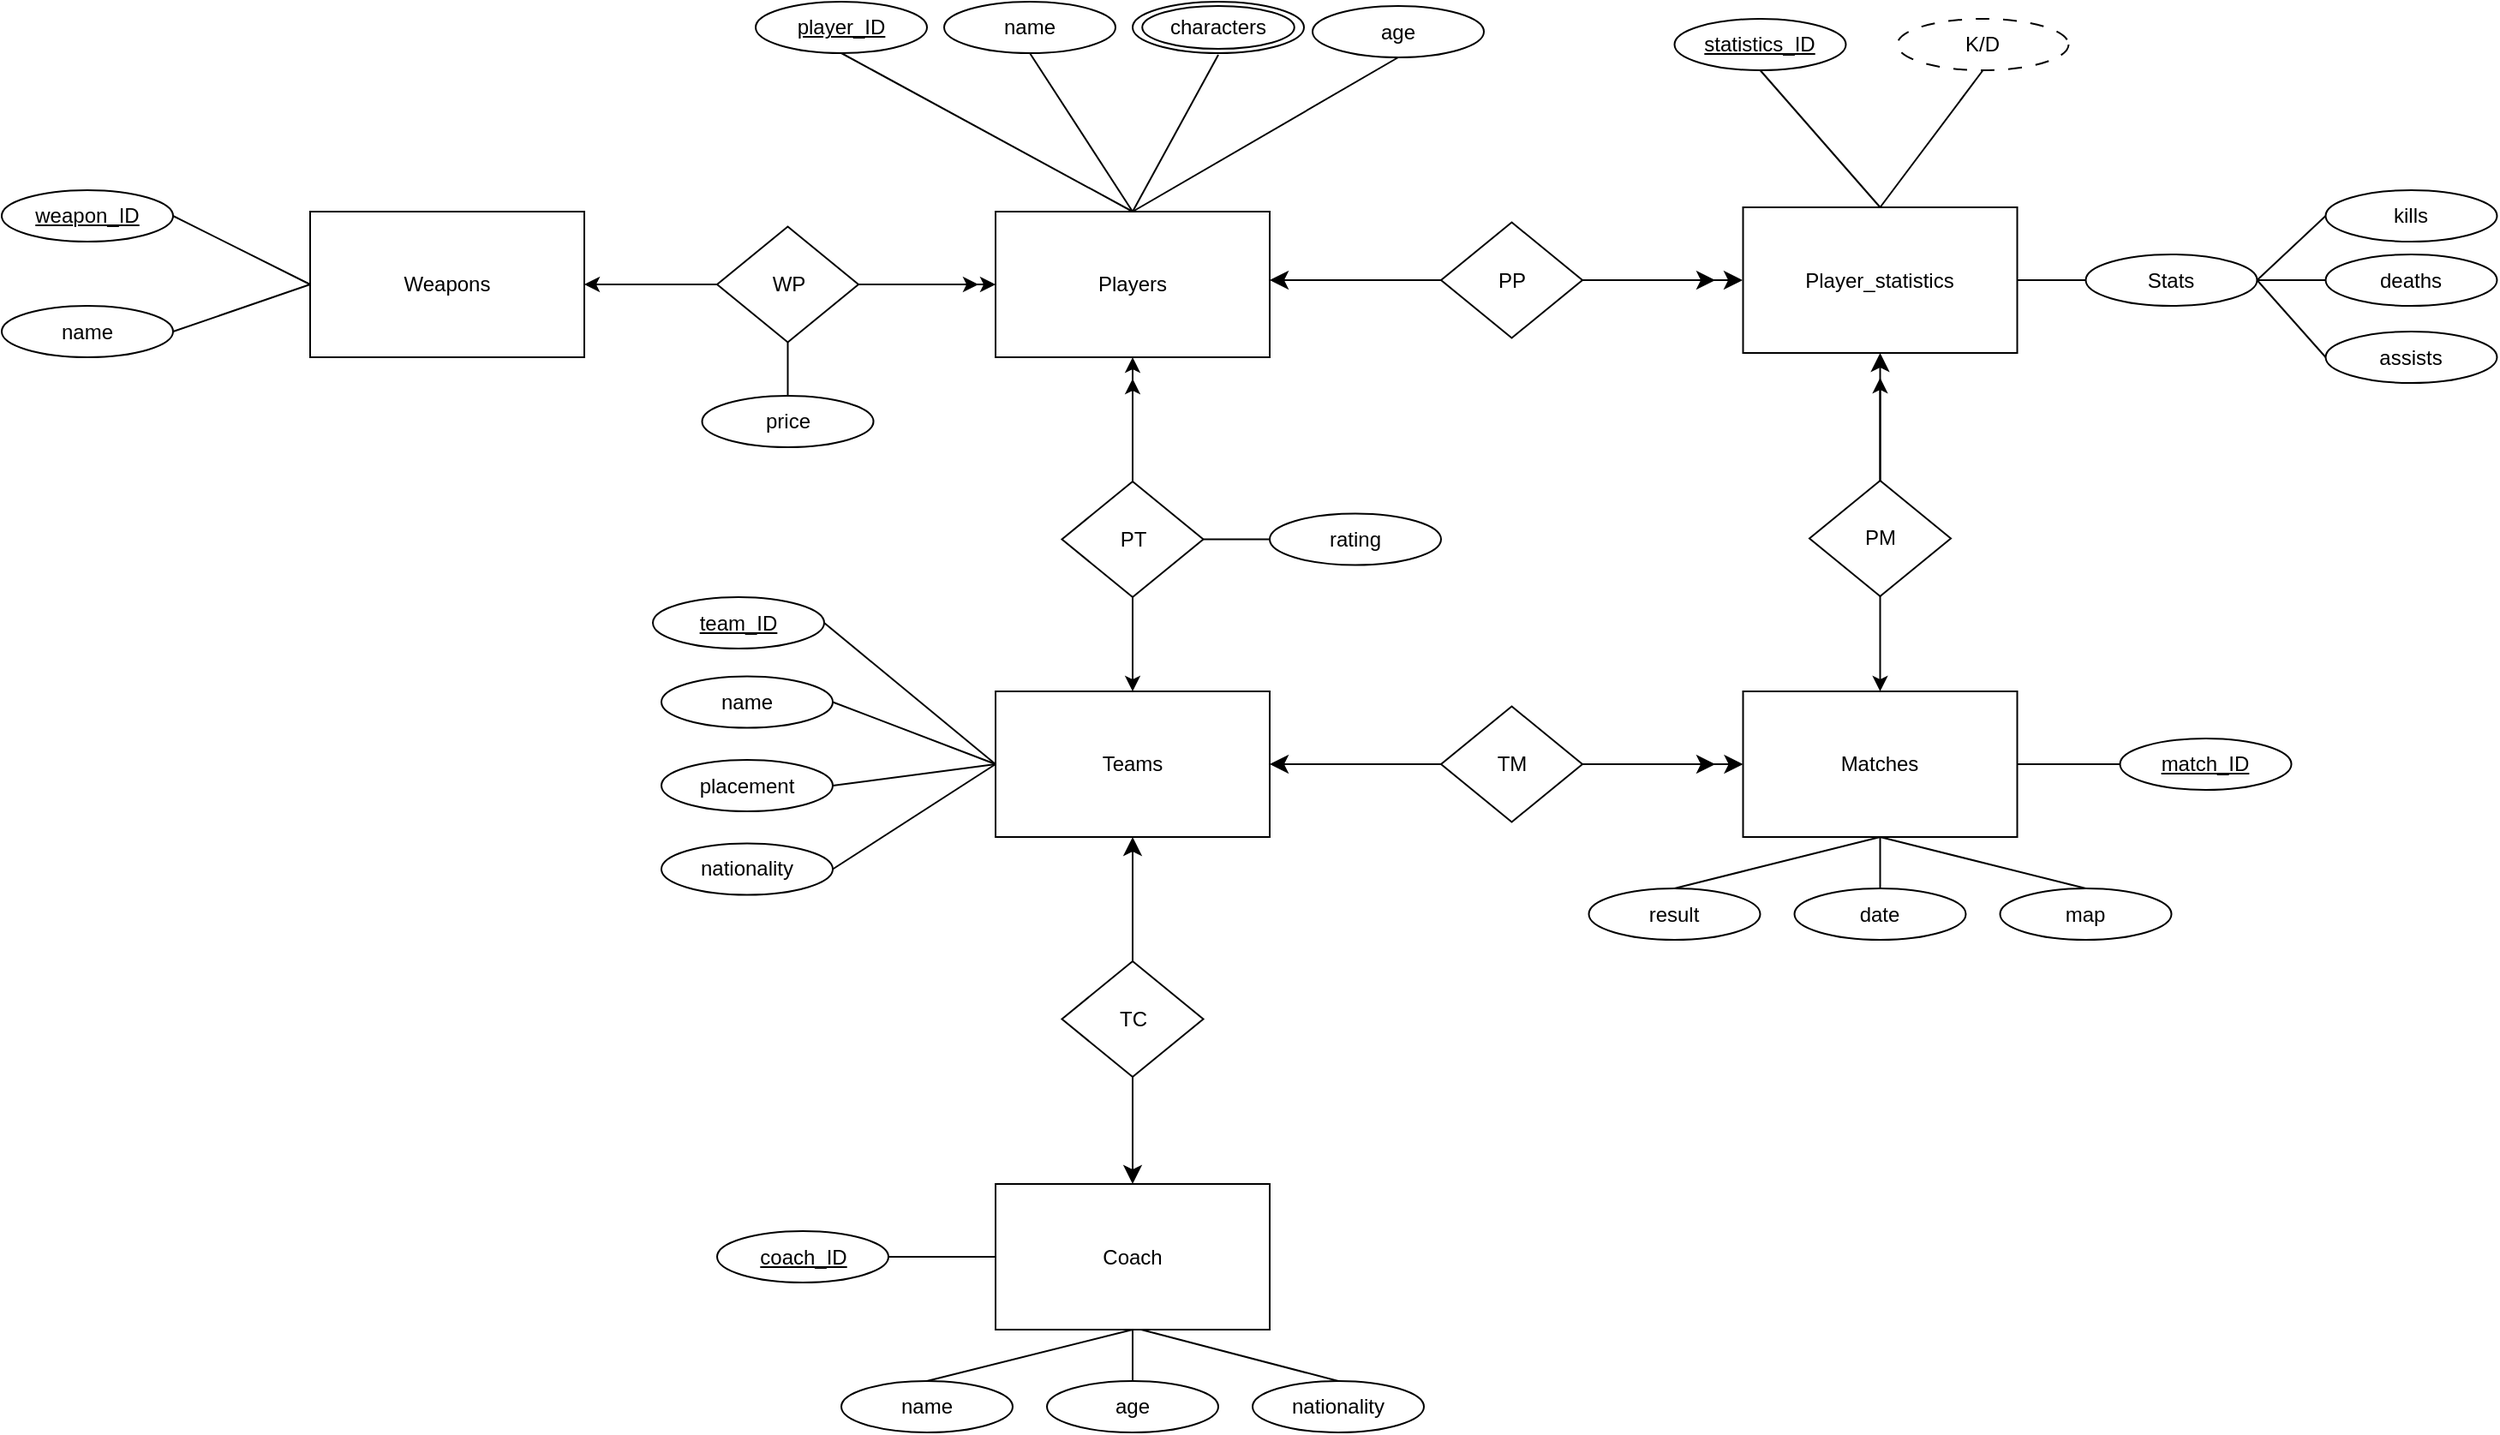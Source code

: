 <mxfile version="24.8.4">
  <diagram name="Page-1" id="-ifaSwOT0jKAbxzOrH5F">
    <mxGraphModel dx="3268" dy="1976" grid="0" gridSize="10" guides="1" tooltips="1" connect="1" arrows="1" fold="1" page="0" pageScale="1" pageWidth="850" pageHeight="1100" math="0" shadow="0">
      <root>
        <mxCell id="0" />
        <mxCell id="1" parent="0" />
        <mxCell id="RIuDTYRbyBlZJYrUjw_T-1" value="Matches" style="rounded=0;whiteSpace=wrap;html=1;" vertex="1" parent="1">
          <mxGeometry x="676.25" y="122.5" width="160" height="85" as="geometry" />
        </mxCell>
        <mxCell id="RIuDTYRbyBlZJYrUjw_T-2" value="TM" style="rhombus;whiteSpace=wrap;html=1;" vertex="1" parent="1">
          <mxGeometry x="500" y="131.25" width="82.5" height="67.5" as="geometry" />
        </mxCell>
        <mxCell id="RIuDTYRbyBlZJYrUjw_T-3" value="kills" style="ellipse;whiteSpace=wrap;html=1;" vertex="1" parent="1">
          <mxGeometry x="1016.25" y="-170" width="100" height="30" as="geometry" />
        </mxCell>
        <mxCell id="RIuDTYRbyBlZJYrUjw_T-4" value="&lt;u&gt;statistics_ID&lt;/u&gt;" style="ellipse;whiteSpace=wrap;html=1;" vertex="1" parent="1">
          <mxGeometry x="636.25" y="-270" width="100" height="30" as="geometry" />
        </mxCell>
        <mxCell id="RIuDTYRbyBlZJYrUjw_T-5" value="deaths" style="ellipse;whiteSpace=wrap;html=1;" vertex="1" parent="1">
          <mxGeometry x="1016.25" y="-132.5" width="100" height="30" as="geometry" />
        </mxCell>
        <mxCell id="RIuDTYRbyBlZJYrUjw_T-6" value="K/D" style="ellipse;whiteSpace=wrap;html=1;dashed=1;dashPattern=8 8;" vertex="1" parent="1">
          <mxGeometry x="766.25" y="-270" width="100" height="30" as="geometry" />
        </mxCell>
        <mxCell id="RIuDTYRbyBlZJYrUjw_T-7" value="assists" style="ellipse;whiteSpace=wrap;html=1;" vertex="1" parent="1">
          <mxGeometry x="1016.25" y="-87.5" width="100" height="30" as="geometry" />
        </mxCell>
        <mxCell id="RIuDTYRbyBlZJYrUjw_T-8" value="Player_statistics" style="rounded=0;whiteSpace=wrap;html=1;" vertex="1" parent="1">
          <mxGeometry x="676.25" y="-160" width="160" height="85" as="geometry" />
        </mxCell>
        <mxCell id="RIuDTYRbyBlZJYrUjw_T-9" value="result" style="ellipse;whiteSpace=wrap;html=1;" vertex="1" parent="1">
          <mxGeometry x="586.25" y="237.5" width="100" height="30" as="geometry" />
        </mxCell>
        <mxCell id="RIuDTYRbyBlZJYrUjw_T-10" value="date" style="ellipse;whiteSpace=wrap;html=1;" vertex="1" parent="1">
          <mxGeometry x="706.25" y="237.5" width="100" height="30" as="geometry" />
        </mxCell>
        <mxCell id="RIuDTYRbyBlZJYrUjw_T-11" value="map" style="ellipse;whiteSpace=wrap;html=1;" vertex="1" parent="1">
          <mxGeometry x="826.25" y="237.5" width="100" height="30" as="geometry" />
        </mxCell>
        <mxCell id="RIuDTYRbyBlZJYrUjw_T-12" value="Stats" style="ellipse;whiteSpace=wrap;html=1;" vertex="1" parent="1">
          <mxGeometry x="876.25" y="-132.5" width="100" height="30" as="geometry" />
        </mxCell>
        <mxCell id="RIuDTYRbyBlZJYrUjw_T-13" value="Players" style="rounded=0;whiteSpace=wrap;html=1;" vertex="1" parent="1">
          <mxGeometry x="240" y="-157.5" width="160" height="85" as="geometry" />
        </mxCell>
        <mxCell id="RIuDTYRbyBlZJYrUjw_T-14" value="PT" style="rhombus;whiteSpace=wrap;html=1;" vertex="1" parent="1">
          <mxGeometry x="278.75" width="82.5" height="67.5" as="geometry" />
        </mxCell>
        <mxCell id="RIuDTYRbyBlZJYrUjw_T-15" value="Weapons" style="rounded=0;whiteSpace=wrap;html=1;" vertex="1" parent="1">
          <mxGeometry x="-160" y="-157.5" width="160" height="85" as="geometry" />
        </mxCell>
        <mxCell id="RIuDTYRbyBlZJYrUjw_T-16" value="name" style="ellipse;whiteSpace=wrap;html=1;" vertex="1" parent="1">
          <mxGeometry x="-340" y="-102.5" width="100" height="30" as="geometry" />
        </mxCell>
        <mxCell id="RIuDTYRbyBlZJYrUjw_T-17" value="&lt;u&gt;weapon_ID&lt;/u&gt;" style="ellipse;whiteSpace=wrap;html=1;" vertex="1" parent="1">
          <mxGeometry x="-340" y="-170" width="100" height="30" as="geometry" />
        </mxCell>
        <mxCell id="RIuDTYRbyBlZJYrUjw_T-18" value="name" style="ellipse;whiteSpace=wrap;html=1;" vertex="1" parent="1">
          <mxGeometry x="210" y="-280" width="100" height="30" as="geometry" />
        </mxCell>
        <mxCell id="RIuDTYRbyBlZJYrUjw_T-19" value="&lt;u&gt;player_ID&lt;/u&gt;" style="ellipse;whiteSpace=wrap;html=1;" vertex="1" parent="1">
          <mxGeometry x="100" y="-280" width="100" height="30" as="geometry" />
        </mxCell>
        <mxCell id="RIuDTYRbyBlZJYrUjw_T-20" value="rating" style="ellipse;whiteSpace=wrap;html=1;" vertex="1" parent="1">
          <mxGeometry x="400" y="18.75" width="100" height="30" as="geometry" />
        </mxCell>
        <mxCell id="RIuDTYRbyBlZJYrUjw_T-21" value="" style="endArrow=classic;html=1;rounded=0;entryX=0.5;entryY=0;entryDx=0;entryDy=0;" edge="1" parent="1" target="RIuDTYRbyBlZJYrUjw_T-51">
          <mxGeometry width="50" height="50" relative="1" as="geometry">
            <mxPoint x="320" y="67.5" as="sourcePoint" />
            <mxPoint x="320" y="120" as="targetPoint" />
          </mxGeometry>
        </mxCell>
        <mxCell id="RIuDTYRbyBlZJYrUjw_T-22" value="" style="endArrow=classic;html=1;rounded=0;entryX=0.5;entryY=1;entryDx=0;entryDy=0;" edge="1" parent="1" target="RIuDTYRbyBlZJYrUjw_T-13">
          <mxGeometry width="50" height="50" relative="1" as="geometry">
            <mxPoint x="320" as="sourcePoint" />
            <mxPoint x="370" y="-50" as="targetPoint" />
          </mxGeometry>
        </mxCell>
        <mxCell id="RIuDTYRbyBlZJYrUjw_T-23" value="" style="endArrow=classic;html=1;rounded=0;" edge="1" parent="1">
          <mxGeometry width="50" height="50" relative="1" as="geometry">
            <mxPoint x="320" as="sourcePoint" />
            <mxPoint x="320" y="-60" as="targetPoint" />
          </mxGeometry>
        </mxCell>
        <mxCell id="RIuDTYRbyBlZJYrUjw_T-24" value="WP" style="rhombus;whiteSpace=wrap;html=1;" vertex="1" parent="1">
          <mxGeometry x="77.5" y="-148.75" width="82.5" height="67.5" as="geometry" />
        </mxCell>
        <mxCell id="RIuDTYRbyBlZJYrUjw_T-25" value="" style="endArrow=classic;html=1;rounded=0;exitX=0;exitY=0.5;exitDx=0;exitDy=0;entryX=1;entryY=0.5;entryDx=0;entryDy=0;" edge="1" parent="1" source="RIuDTYRbyBlZJYrUjw_T-24" target="RIuDTYRbyBlZJYrUjw_T-15">
          <mxGeometry width="50" height="50" relative="1" as="geometry">
            <mxPoint x="77.5" y="-120" as="sourcePoint" />
            <mxPoint x="127.5" y="-170" as="targetPoint" />
          </mxGeometry>
        </mxCell>
        <mxCell id="RIuDTYRbyBlZJYrUjw_T-26" value="" style="endArrow=classic;html=1;rounded=0;exitX=1;exitY=0.5;exitDx=0;exitDy=0;entryX=0;entryY=0.5;entryDx=0;entryDy=0;" edge="1" parent="1" source="RIuDTYRbyBlZJYrUjw_T-24" target="RIuDTYRbyBlZJYrUjw_T-13">
          <mxGeometry width="50" height="50" relative="1" as="geometry">
            <mxPoint x="160" y="-110" as="sourcePoint" />
            <mxPoint x="210" y="-160" as="targetPoint" />
          </mxGeometry>
        </mxCell>
        <mxCell id="RIuDTYRbyBlZJYrUjw_T-27" value="" style="endArrow=classic;html=1;rounded=0;exitX=1;exitY=0.5;exitDx=0;exitDy=0;" edge="1" parent="1" source="RIuDTYRbyBlZJYrUjw_T-24">
          <mxGeometry width="50" height="50" relative="1" as="geometry">
            <mxPoint x="160" y="-120" as="sourcePoint" />
            <mxPoint x="230" y="-115" as="targetPoint" />
          </mxGeometry>
        </mxCell>
        <mxCell id="RIuDTYRbyBlZJYrUjw_T-28" value="age" style="ellipse;whiteSpace=wrap;html=1;" vertex="1" parent="1">
          <mxGeometry x="425" y="-277.5" width="100" height="30" as="geometry" />
        </mxCell>
        <mxCell id="RIuDTYRbyBlZJYrUjw_T-29" value="&lt;font style=&quot;font-size: 12px;&quot;&gt;characters&lt;/font&gt;" style="ellipse;whiteSpace=wrap;html=1;fillStyle=auto;perimeterSpacing=1;strokeWidth=1;shadow=0;backgroundOutline=0;" vertex="1" parent="1">
          <mxGeometry x="320" y="-280" width="100" height="30" as="geometry" />
        </mxCell>
        <mxCell id="RIuDTYRbyBlZJYrUjw_T-30" value="" style="ellipse;whiteSpace=wrap;html=1;fillColor=none;" vertex="1" parent="1">
          <mxGeometry x="325.63" y="-277.5" width="88.75" height="25" as="geometry" />
        </mxCell>
        <mxCell id="RIuDTYRbyBlZJYrUjw_T-31" value="" style="endArrow=none;html=1;rounded=0;entryX=0;entryY=0.5;entryDx=0;entryDy=0;exitX=1;exitY=0.5;exitDx=0;exitDy=0;" edge="1" parent="1" source="RIuDTYRbyBlZJYrUjw_T-16" target="RIuDTYRbyBlZJYrUjw_T-15">
          <mxGeometry width="50" height="50" relative="1" as="geometry">
            <mxPoint x="-200" y="-30" as="sourcePoint" />
            <mxPoint x="-150" y="-80" as="targetPoint" />
          </mxGeometry>
        </mxCell>
        <mxCell id="RIuDTYRbyBlZJYrUjw_T-32" value="" style="endArrow=none;html=1;rounded=0;exitX=1;exitY=0.5;exitDx=0;exitDy=0;entryX=0;entryY=0.5;entryDx=0;entryDy=0;" edge="1" parent="1" source="RIuDTYRbyBlZJYrUjw_T-17" target="RIuDTYRbyBlZJYrUjw_T-15">
          <mxGeometry width="50" height="50" relative="1" as="geometry">
            <mxPoint x="-210" y="-70" as="sourcePoint" />
            <mxPoint x="-160" y="-120" as="targetPoint" />
          </mxGeometry>
        </mxCell>
        <mxCell id="RIuDTYRbyBlZJYrUjw_T-33" value="" style="endArrow=none;html=1;rounded=0;exitX=0.5;exitY=0;exitDx=0;exitDy=0;entryX=0.5;entryY=1;entryDx=0;entryDy=0;" edge="1" parent="1" source="RIuDTYRbyBlZJYrUjw_T-13" target="RIuDTYRbyBlZJYrUjw_T-19">
          <mxGeometry width="50" height="50" relative="1" as="geometry">
            <mxPoint x="310" y="-160" as="sourcePoint" />
            <mxPoint x="360" y="-210" as="targetPoint" />
          </mxGeometry>
        </mxCell>
        <mxCell id="RIuDTYRbyBlZJYrUjw_T-34" value="" style="endArrow=none;html=1;rounded=0;entryX=0.5;entryY=1;entryDx=0;entryDy=0;exitX=0.5;exitY=0;exitDx=0;exitDy=0;" edge="1" parent="1" source="RIuDTYRbyBlZJYrUjw_T-13" target="RIuDTYRbyBlZJYrUjw_T-18">
          <mxGeometry width="50" height="50" relative="1" as="geometry">
            <mxPoint x="320" y="-160" as="sourcePoint" />
            <mxPoint x="370" y="-210" as="targetPoint" />
          </mxGeometry>
        </mxCell>
        <mxCell id="RIuDTYRbyBlZJYrUjw_T-35" value="" style="endArrow=none;html=1;rounded=0;exitX=0.5;exitY=0;exitDx=0;exitDy=0;entryX=0.5;entryY=1;entryDx=0;entryDy=0;" edge="1" parent="1" source="RIuDTYRbyBlZJYrUjw_T-13" target="RIuDTYRbyBlZJYrUjw_T-28">
          <mxGeometry width="50" height="50" relative="1" as="geometry">
            <mxPoint x="400" y="-110" as="sourcePoint" />
            <mxPoint x="450" y="-160" as="targetPoint" />
          </mxGeometry>
        </mxCell>
        <mxCell id="RIuDTYRbyBlZJYrUjw_T-36" value="" style="endArrow=none;html=1;rounded=0;exitX=0.5;exitY=0;exitDx=0;exitDy=0;entryX=0.5;entryY=1;entryDx=0;entryDy=0;" edge="1" parent="1" source="RIuDTYRbyBlZJYrUjw_T-13" target="RIuDTYRbyBlZJYrUjw_T-29">
          <mxGeometry width="50" height="50" relative="1" as="geometry">
            <mxPoint x="400" y="-120" as="sourcePoint" />
            <mxPoint x="450" y="-170" as="targetPoint" />
          </mxGeometry>
        </mxCell>
        <mxCell id="RIuDTYRbyBlZJYrUjw_T-37" value="" style="endArrow=none;html=1;rounded=0;entryX=0.5;entryY=0;entryDx=0;entryDy=0;exitX=0.5;exitY=1;exitDx=0;exitDy=0;" edge="1" parent="1" source="RIuDTYRbyBlZJYrUjw_T-4" target="RIuDTYRbyBlZJYrUjw_T-8">
          <mxGeometry width="50" height="50" relative="1" as="geometry">
            <mxPoint x="626.25" y="-63.5" as="sourcePoint" />
            <mxPoint x="676.25" y="-116.5" as="targetPoint" />
          </mxGeometry>
        </mxCell>
        <mxCell id="RIuDTYRbyBlZJYrUjw_T-38" value="" style="endArrow=none;html=1;rounded=0;entryX=0.5;entryY=0;entryDx=0;entryDy=0;exitX=0.5;exitY=1;exitDx=0;exitDy=0;" edge="1" parent="1" source="RIuDTYRbyBlZJYrUjw_T-6" target="RIuDTYRbyBlZJYrUjw_T-8">
          <mxGeometry width="50" height="50" relative="1" as="geometry">
            <mxPoint x="626.25" y="-63.5" as="sourcePoint" />
            <mxPoint x="676.25" y="-116.5" as="targetPoint" />
          </mxGeometry>
        </mxCell>
        <mxCell id="RIuDTYRbyBlZJYrUjw_T-39" value="" style="endArrow=none;html=1;rounded=0;exitX=0;exitY=0.5;exitDx=0;exitDy=0;entryX=1;entryY=0.5;entryDx=0;entryDy=0;" edge="1" parent="1" source="RIuDTYRbyBlZJYrUjw_T-12" target="RIuDTYRbyBlZJYrUjw_T-8">
          <mxGeometry width="50" height="50" relative="1" as="geometry">
            <mxPoint x="706.25" y="-25" as="sourcePoint" />
            <mxPoint x="756.25" y="-75" as="targetPoint" />
          </mxGeometry>
        </mxCell>
        <mxCell id="RIuDTYRbyBlZJYrUjw_T-40" value="" style="endArrow=none;html=1;rounded=0;entryX=1;entryY=0.5;entryDx=0;entryDy=0;exitX=0;exitY=0.5;exitDx=0;exitDy=0;" edge="1" parent="1" source="RIuDTYRbyBlZJYrUjw_T-3" target="RIuDTYRbyBlZJYrUjw_T-12">
          <mxGeometry width="50" height="50" relative="1" as="geometry">
            <mxPoint x="1016.25" y="-140" as="sourcePoint" />
            <mxPoint x="686.25" y="-45" as="targetPoint" />
          </mxGeometry>
        </mxCell>
        <mxCell id="RIuDTYRbyBlZJYrUjw_T-41" value="" style="endArrow=none;html=1;rounded=0;exitX=0;exitY=0.5;exitDx=0;exitDy=0;entryX=1;entryY=0.5;entryDx=0;entryDy=0;" edge="1" parent="1" source="RIuDTYRbyBlZJYrUjw_T-5" target="RIuDTYRbyBlZJYrUjw_T-12">
          <mxGeometry width="50" height="50" relative="1" as="geometry">
            <mxPoint x="706.25" y="35" as="sourcePoint" />
            <mxPoint x="756.25" y="-15" as="targetPoint" />
          </mxGeometry>
        </mxCell>
        <mxCell id="RIuDTYRbyBlZJYrUjw_T-42" value="" style="endArrow=none;html=1;rounded=0;exitX=0;exitY=0.5;exitDx=0;exitDy=0;entryX=1;entryY=0.5;entryDx=0;entryDy=0;" edge="1" parent="1" source="RIuDTYRbyBlZJYrUjw_T-7" target="RIuDTYRbyBlZJYrUjw_T-12">
          <mxGeometry width="50" height="50" relative="1" as="geometry">
            <mxPoint x="1016.25" y="-50" as="sourcePoint" />
            <mxPoint x="906.25" y="-70" as="targetPoint" />
          </mxGeometry>
        </mxCell>
        <mxCell id="RIuDTYRbyBlZJYrUjw_T-43" value="" style="endArrow=none;html=1;rounded=0;exitX=0.5;exitY=0;exitDx=0;exitDy=0;" edge="1" parent="1" source="RIuDTYRbyBlZJYrUjw_T-9">
          <mxGeometry width="50" height="50" relative="1" as="geometry">
            <mxPoint x="706.25" y="257.5" as="sourcePoint" />
            <mxPoint x="756.25" y="207.5" as="targetPoint" />
          </mxGeometry>
        </mxCell>
        <mxCell id="RIuDTYRbyBlZJYrUjw_T-44" value="" style="endArrow=none;html=1;rounded=0;exitX=0.5;exitY=0;exitDx=0;exitDy=0;" edge="1" parent="1" source="RIuDTYRbyBlZJYrUjw_T-10">
          <mxGeometry width="50" height="50" relative="1" as="geometry">
            <mxPoint x="706.25" y="257.5" as="sourcePoint" />
            <mxPoint x="756.25" y="207.5" as="targetPoint" />
          </mxGeometry>
        </mxCell>
        <mxCell id="RIuDTYRbyBlZJYrUjw_T-45" value="" style="endArrow=none;html=1;rounded=0;exitX=0.5;exitY=1;exitDx=0;exitDy=0;entryX=0.5;entryY=0;entryDx=0;entryDy=0;" edge="1" parent="1" source="RIuDTYRbyBlZJYrUjw_T-1" target="RIuDTYRbyBlZJYrUjw_T-11">
          <mxGeometry width="50" height="50" relative="1" as="geometry">
            <mxPoint x="836.25" y="242.5" as="sourcePoint" />
            <mxPoint x="886.25" y="192.5" as="targetPoint" />
          </mxGeometry>
        </mxCell>
        <mxCell id="RIuDTYRbyBlZJYrUjw_T-46" value="" style="endArrow=none;html=1;rounded=0;exitX=1;exitY=0.5;exitDx=0;exitDy=0;entryX=0;entryY=0.5;entryDx=0;entryDy=0;" edge="1" parent="1" source="RIuDTYRbyBlZJYrUjw_T-14" target="RIuDTYRbyBlZJYrUjw_T-20">
          <mxGeometry width="50" height="50" relative="1" as="geometry">
            <mxPoint x="361.25" y="40" as="sourcePoint" />
            <mxPoint x="411.25" y="-10" as="targetPoint" />
          </mxGeometry>
        </mxCell>
        <mxCell id="RIuDTYRbyBlZJYrUjw_T-47" value="" style="endArrow=none;html=1;rounded=0;exitX=1;exitY=0.5;exitDx=0;exitDy=0;entryX=0;entryY=0.5;entryDx=0;entryDy=0;" edge="1" parent="1" source="RIuDTYRbyBlZJYrUjw_T-1" target="RIuDTYRbyBlZJYrUjw_T-48">
          <mxGeometry width="50" height="50" relative="1" as="geometry">
            <mxPoint x="756.25" y="122.5" as="sourcePoint" />
            <mxPoint x="756.25" y="77.5" as="targetPoint" />
          </mxGeometry>
        </mxCell>
        <mxCell id="RIuDTYRbyBlZJYrUjw_T-48" value="&lt;u&gt;match_ID&lt;/u&gt;" style="ellipse;whiteSpace=wrap;html=1;" vertex="1" parent="1">
          <mxGeometry x="896.25" y="150" width="100" height="30" as="geometry" />
        </mxCell>
        <mxCell id="RIuDTYRbyBlZJYrUjw_T-49" value="price" style="ellipse;whiteSpace=wrap;html=1;" vertex="1" parent="1">
          <mxGeometry x="68.75" y="-50" width="100" height="30" as="geometry" />
        </mxCell>
        <mxCell id="RIuDTYRbyBlZJYrUjw_T-50" value="" style="endArrow=none;html=1;rounded=0;fontSize=12;startSize=8;endSize=8;curved=1;entryX=0.5;entryY=1;entryDx=0;entryDy=0;exitX=0.5;exitY=0;exitDx=0;exitDy=0;" edge="1" parent="1" source="RIuDTYRbyBlZJYrUjw_T-49" target="RIuDTYRbyBlZJYrUjw_T-24">
          <mxGeometry width="50" height="50" relative="1" as="geometry">
            <mxPoint x="120" y="-50" as="sourcePoint" />
            <mxPoint x="170" y="-100" as="targetPoint" />
          </mxGeometry>
        </mxCell>
        <mxCell id="RIuDTYRbyBlZJYrUjw_T-51" value="Teams" style="rounded=0;whiteSpace=wrap;html=1;" vertex="1" parent="1">
          <mxGeometry x="240" y="122.5" width="160" height="85" as="geometry" />
        </mxCell>
        <mxCell id="RIuDTYRbyBlZJYrUjw_T-52" value="name" style="ellipse;whiteSpace=wrap;html=1;" vertex="1" parent="1">
          <mxGeometry x="45" y="113.75" width="100" height="30" as="geometry" />
        </mxCell>
        <mxCell id="RIuDTYRbyBlZJYrUjw_T-53" value="&lt;u&gt;team_ID&lt;/u&gt;" style="ellipse;whiteSpace=wrap;html=1;" vertex="1" parent="1">
          <mxGeometry x="40" y="67.5" width="100" height="30" as="geometry" />
        </mxCell>
        <mxCell id="RIuDTYRbyBlZJYrUjw_T-54" value="" style="endArrow=none;html=1;rounded=0;entryX=0;entryY=0.5;entryDx=0;entryDy=0;exitX=1;exitY=0.5;exitDx=0;exitDy=0;" edge="1" parent="1" source="RIuDTYRbyBlZJYrUjw_T-52" target="RIuDTYRbyBlZJYrUjw_T-51">
          <mxGeometry width="50" height="50" relative="1" as="geometry">
            <mxPoint x="200" y="250" as="sourcePoint" />
            <mxPoint x="250" y="200" as="targetPoint" />
          </mxGeometry>
        </mxCell>
        <mxCell id="RIuDTYRbyBlZJYrUjw_T-55" value="" style="endArrow=none;html=1;rounded=0;exitX=1;exitY=0.5;exitDx=0;exitDy=0;entryX=0;entryY=0.5;entryDx=0;entryDy=0;" edge="1" parent="1" source="RIuDTYRbyBlZJYrUjw_T-53" target="RIuDTYRbyBlZJYrUjw_T-51">
          <mxGeometry width="50" height="50" relative="1" as="geometry">
            <mxPoint x="190" y="210" as="sourcePoint" />
            <mxPoint x="240" y="160" as="targetPoint" />
          </mxGeometry>
        </mxCell>
        <mxCell id="RIuDTYRbyBlZJYrUjw_T-56" value="placement" style="ellipse;whiteSpace=wrap;html=1;" vertex="1" parent="1">
          <mxGeometry x="45" y="162.5" width="100" height="30" as="geometry" />
        </mxCell>
        <mxCell id="RIuDTYRbyBlZJYrUjw_T-57" value="" style="endArrow=none;html=1;rounded=0;entryX=0;entryY=0.5;entryDx=0;entryDy=0;exitX=1;exitY=0.5;exitDx=0;exitDy=0;" edge="1" parent="1" source="RIuDTYRbyBlZJYrUjw_T-56" target="RIuDTYRbyBlZJYrUjw_T-51">
          <mxGeometry width="50" height="50" relative="1" as="geometry">
            <mxPoint x="200" y="296.25" as="sourcePoint" />
            <mxPoint x="240" y="211.25" as="targetPoint" />
          </mxGeometry>
        </mxCell>
        <mxCell id="RIuDTYRbyBlZJYrUjw_T-58" value="nationality" style="ellipse;whiteSpace=wrap;html=1;" vertex="1" parent="1">
          <mxGeometry x="45" y="211.25" width="100" height="30" as="geometry" />
        </mxCell>
        <mxCell id="RIuDTYRbyBlZJYrUjw_T-59" value="" style="endArrow=none;html=1;rounded=0;entryX=0;entryY=0.5;entryDx=0;entryDy=0;exitX=1;exitY=0.5;exitDx=0;exitDy=0;" edge="1" parent="1" source="RIuDTYRbyBlZJYrUjw_T-58" target="RIuDTYRbyBlZJYrUjw_T-51">
          <mxGeometry width="50" height="50" relative="1" as="geometry">
            <mxPoint x="200" y="340" as="sourcePoint" />
            <mxPoint x="240" y="255" as="targetPoint" />
          </mxGeometry>
        </mxCell>
        <mxCell id="RIuDTYRbyBlZJYrUjw_T-60" value="TC" style="rhombus;whiteSpace=wrap;html=1;" vertex="1" parent="1">
          <mxGeometry x="278.75" y="280" width="82.5" height="67.5" as="geometry" />
        </mxCell>
        <mxCell id="RIuDTYRbyBlZJYrUjw_T-61" value="Coach" style="rounded=0;whiteSpace=wrap;html=1;" vertex="1" parent="1">
          <mxGeometry x="240" y="410" width="160" height="85" as="geometry" />
        </mxCell>
        <mxCell id="RIuDTYRbyBlZJYrUjw_T-62" value="name" style="ellipse;whiteSpace=wrap;html=1;" vertex="1" parent="1">
          <mxGeometry x="150" y="525" width="100" height="30" as="geometry" />
        </mxCell>
        <mxCell id="RIuDTYRbyBlZJYrUjw_T-63" value="age" style="ellipse;whiteSpace=wrap;html=1;" vertex="1" parent="1">
          <mxGeometry x="270" y="525" width="100" height="30" as="geometry" />
        </mxCell>
        <mxCell id="RIuDTYRbyBlZJYrUjw_T-64" value="nationality" style="ellipse;whiteSpace=wrap;html=1;" vertex="1" parent="1">
          <mxGeometry x="390" y="525" width="100" height="30" as="geometry" />
        </mxCell>
        <mxCell id="RIuDTYRbyBlZJYrUjw_T-65" value="" style="endArrow=none;html=1;rounded=0;exitX=0.5;exitY=0;exitDx=0;exitDy=0;" edge="1" parent="1" source="RIuDTYRbyBlZJYrUjw_T-62">
          <mxGeometry width="50" height="50" relative="1" as="geometry">
            <mxPoint x="270" y="545" as="sourcePoint" />
            <mxPoint x="320" y="495" as="targetPoint" />
          </mxGeometry>
        </mxCell>
        <mxCell id="RIuDTYRbyBlZJYrUjw_T-66" value="" style="endArrow=none;html=1;rounded=0;exitX=0.5;exitY=0;exitDx=0;exitDy=0;" edge="1" parent="1" source="RIuDTYRbyBlZJYrUjw_T-63">
          <mxGeometry width="50" height="50" relative="1" as="geometry">
            <mxPoint x="270" y="545" as="sourcePoint" />
            <mxPoint x="320" y="495" as="targetPoint" />
          </mxGeometry>
        </mxCell>
        <mxCell id="RIuDTYRbyBlZJYrUjw_T-67" value="" style="endArrow=none;html=1;rounded=0;exitX=0.5;exitY=1;exitDx=0;exitDy=0;entryX=0.5;entryY=0;entryDx=0;entryDy=0;" edge="1" parent="1" target="RIuDTYRbyBlZJYrUjw_T-64">
          <mxGeometry width="50" height="50" relative="1" as="geometry">
            <mxPoint x="325" y="495" as="sourcePoint" />
            <mxPoint x="450" y="480" as="targetPoint" />
          </mxGeometry>
        </mxCell>
        <mxCell id="RIuDTYRbyBlZJYrUjw_T-68" value="" style="endArrow=none;html=1;rounded=0;entryX=0;entryY=0.5;entryDx=0;entryDy=0;exitX=0;exitY=0.5;exitDx=0;exitDy=0;" edge="1" parent="1" source="RIuDTYRbyBlZJYrUjw_T-61" target="RIuDTYRbyBlZJYrUjw_T-69">
          <mxGeometry width="50" height="50" relative="1" as="geometry">
            <mxPoint x="230" y="453" as="sourcePoint" />
            <mxPoint x="315" y="365" as="targetPoint" />
          </mxGeometry>
        </mxCell>
        <mxCell id="RIuDTYRbyBlZJYrUjw_T-69" value="&lt;u&gt;coach_ID&lt;/u&gt;" style="ellipse;whiteSpace=wrap;html=1;" vertex="1" parent="1">
          <mxGeometry x="77.5" y="437.5" width="100" height="30" as="geometry" />
        </mxCell>
        <mxCell id="RIuDTYRbyBlZJYrUjw_T-70" value="" style="endArrow=classic;html=1;rounded=0;fontSize=12;startSize=8;endSize=8;curved=1;exitX=0.5;exitY=1;exitDx=0;exitDy=0;entryX=0.5;entryY=0;entryDx=0;entryDy=0;" edge="1" parent="1" source="RIuDTYRbyBlZJYrUjw_T-60" target="RIuDTYRbyBlZJYrUjw_T-61">
          <mxGeometry width="50" height="50" relative="1" as="geometry">
            <mxPoint x="330" y="430" as="sourcePoint" />
            <mxPoint x="380" y="380" as="targetPoint" />
          </mxGeometry>
        </mxCell>
        <mxCell id="RIuDTYRbyBlZJYrUjw_T-71" value="" style="endArrow=classic;html=1;rounded=0;fontSize=12;startSize=8;endSize=8;curved=1;entryX=0.5;entryY=1;entryDx=0;entryDy=0;exitX=0.5;exitY=0;exitDx=0;exitDy=0;" edge="1" parent="1" source="RIuDTYRbyBlZJYrUjw_T-60" target="RIuDTYRbyBlZJYrUjw_T-51">
          <mxGeometry width="50" height="50" relative="1" as="geometry">
            <mxPoint x="320" y="280" as="sourcePoint" />
            <mxPoint x="370" y="230" as="targetPoint" />
          </mxGeometry>
        </mxCell>
        <mxCell id="RIuDTYRbyBlZJYrUjw_T-72" value="" style="endArrow=classic;html=1;rounded=0;fontSize=12;startSize=8;endSize=8;curved=1;exitX=0;exitY=0.5;exitDx=0;exitDy=0;entryX=1;entryY=0.5;entryDx=0;entryDy=0;" edge="1" parent="1" source="RIuDTYRbyBlZJYrUjw_T-2" target="RIuDTYRbyBlZJYrUjw_T-51">
          <mxGeometry width="50" height="50" relative="1" as="geometry">
            <mxPoint x="510" y="160" as="sourcePoint" />
            <mxPoint x="560" y="110" as="targetPoint" />
          </mxGeometry>
        </mxCell>
        <mxCell id="RIuDTYRbyBlZJYrUjw_T-73" value="" style="endArrow=classic;html=1;rounded=0;fontSize=12;startSize=8;endSize=8;curved=1;exitX=1;exitY=0.5;exitDx=0;exitDy=0;entryX=0;entryY=0.5;entryDx=0;entryDy=0;" edge="1" parent="1" source="RIuDTYRbyBlZJYrUjw_T-2" target="RIuDTYRbyBlZJYrUjw_T-1">
          <mxGeometry width="50" height="50" relative="1" as="geometry">
            <mxPoint x="580" y="170" as="sourcePoint" />
            <mxPoint x="630" y="120" as="targetPoint" />
          </mxGeometry>
        </mxCell>
        <mxCell id="RIuDTYRbyBlZJYrUjw_T-74" value="" style="endArrow=classic;html=1;rounded=0;fontSize=12;startSize=8;endSize=8;curved=1;exitX=1;exitY=0.5;exitDx=0;exitDy=0;" edge="1" parent="1" source="RIuDTYRbyBlZJYrUjw_T-2">
          <mxGeometry width="50" height="50" relative="1" as="geometry">
            <mxPoint x="590" y="170" as="sourcePoint" />
            <mxPoint x="660" y="165" as="targetPoint" />
          </mxGeometry>
        </mxCell>
        <mxCell id="RIuDTYRbyBlZJYrUjw_T-75" value="PM" style="rhombus;whiteSpace=wrap;html=1;" vertex="1" parent="1">
          <mxGeometry x="715" y="-0.5" width="82.5" height="67.5" as="geometry" />
        </mxCell>
        <mxCell id="RIuDTYRbyBlZJYrUjw_T-76" value="" style="endArrow=classic;html=1;rounded=0;entryX=0.5;entryY=0;entryDx=0;entryDy=0;" edge="1" parent="1">
          <mxGeometry width="50" height="50" relative="1" as="geometry">
            <mxPoint x="756.25" y="67" as="sourcePoint" />
            <mxPoint x="756.25" y="122.5" as="targetPoint" />
          </mxGeometry>
        </mxCell>
        <mxCell id="RIuDTYRbyBlZJYrUjw_T-77" value="" style="endArrow=classic;html=1;rounded=0;" edge="1" parent="1">
          <mxGeometry width="50" height="50" relative="1" as="geometry">
            <mxPoint x="756.25" y="-0.5" as="sourcePoint" />
            <mxPoint x="756.25" y="-60.5" as="targetPoint" />
          </mxGeometry>
        </mxCell>
        <mxCell id="RIuDTYRbyBlZJYrUjw_T-78" value="" style="endArrow=classic;html=1;rounded=0;fontSize=12;startSize=8;endSize=8;curved=1;exitX=0.5;exitY=0;exitDx=0;exitDy=0;entryX=0.5;entryY=1;entryDx=0;entryDy=0;" edge="1" parent="1" source="RIuDTYRbyBlZJYrUjw_T-75" target="RIuDTYRbyBlZJYrUjw_T-8">
          <mxGeometry width="50" height="50" relative="1" as="geometry">
            <mxPoint x="780" as="sourcePoint" />
            <mxPoint x="830" y="-50" as="targetPoint" />
          </mxGeometry>
        </mxCell>
        <mxCell id="RIuDTYRbyBlZJYrUjw_T-79" value="PP" style="rhombus;whiteSpace=wrap;html=1;" vertex="1" parent="1">
          <mxGeometry x="500" y="-151.25" width="82.5" height="67.5" as="geometry" />
        </mxCell>
        <mxCell id="RIuDTYRbyBlZJYrUjw_T-80" value="" style="endArrow=classic;html=1;rounded=0;fontSize=12;startSize=8;endSize=8;curved=1;exitX=0;exitY=0.5;exitDx=0;exitDy=0;entryX=1;entryY=0.5;entryDx=0;entryDy=0;" edge="1" parent="1" source="RIuDTYRbyBlZJYrUjw_T-79">
          <mxGeometry width="50" height="50" relative="1" as="geometry">
            <mxPoint x="510" y="-122.5" as="sourcePoint" />
            <mxPoint x="400" y="-117.5" as="targetPoint" />
          </mxGeometry>
        </mxCell>
        <mxCell id="RIuDTYRbyBlZJYrUjw_T-81" value="" style="endArrow=classic;html=1;rounded=0;fontSize=12;startSize=8;endSize=8;curved=1;exitX=1;exitY=0.5;exitDx=0;exitDy=0;entryX=0;entryY=0.5;entryDx=0;entryDy=0;" edge="1" parent="1" source="RIuDTYRbyBlZJYrUjw_T-79">
          <mxGeometry width="50" height="50" relative="1" as="geometry">
            <mxPoint x="580" y="-112.5" as="sourcePoint" />
            <mxPoint x="676" y="-117.5" as="targetPoint" />
          </mxGeometry>
        </mxCell>
        <mxCell id="RIuDTYRbyBlZJYrUjw_T-82" value="" style="endArrow=classic;html=1;rounded=0;fontSize=12;startSize=8;endSize=8;curved=1;exitX=1;exitY=0.5;exitDx=0;exitDy=0;" edge="1" parent="1" source="RIuDTYRbyBlZJYrUjw_T-79">
          <mxGeometry width="50" height="50" relative="1" as="geometry">
            <mxPoint x="590" y="-112.5" as="sourcePoint" />
            <mxPoint x="660" y="-117.5" as="targetPoint" />
          </mxGeometry>
        </mxCell>
      </root>
    </mxGraphModel>
  </diagram>
</mxfile>
